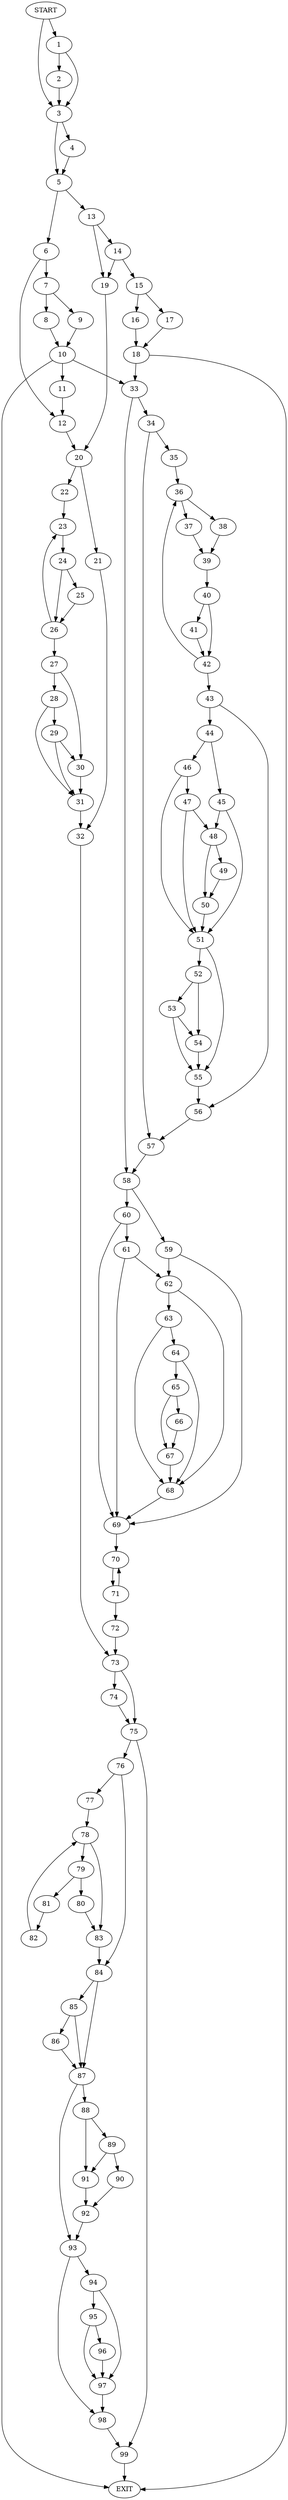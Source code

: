 digraph { 
0 [label="START"];
1;
2;
3;
4;
5;
6;
7;
8;
9;
10;
11;
12;
13;
14;
15;
16;
17;
18;
19;
20;
21;
22;
23;
24;
25;
26;
27;
28;
29;
30;
31;
32;
33;
34;
35;
36;
37;
38;
39;
40;
41;
42;
43;
44;
45;
46;
47;
48;
49;
50;
51;
52;
53;
54;
55;
56;
57;
58;
59;
60;
61;
62;
63;
64;
65;
66;
67;
68;
69;
70;
71;
72;
73;
74;
75;
76;
77;
78;
79;
80;
81;
82;
83;
84;
85;
86;
87;
88;
89;
90;
91;
92;
93;
94;
95;
96;
97;
98;
99;
100[label="EXIT"];
0 -> 1;
0 -> 3;
1 -> 2;
1 -> 3;
2 -> 3;
3 -> 4;
3 -> 5;
4 -> 5;
5 -> 6;
5 -> 13;
6 -> 7;
6 -> 12;
7 -> 8;
7 -> 9;
8 -> 10;
9 -> 10;
10 -> 100;
10 -> 11;
10:s2 -> 33;
11 -> 12;
12 -> 20;
13 -> 14;
13 -> 19;
14 -> 15;
14 -> 19;
15 -> 16;
15 -> 17;
16 -> 18;
17 -> 18;
18 -> 100;
18 -> 33;
19 -> 20;
20 -> 22;
20 -> 21;
21 -> 32;
22 -> 23;
23 -> 24;
24 -> 25;
24 -> 26;
25 -> 26;
26 -> 23;
26 -> 27;
27 -> 30;
27 -> 28;
28 -> 29;
28 -> 31;
29 -> 30;
29 -> 31;
30 -> 31;
31 -> 32;
32 -> 73;
33 -> 34;
33 -> 58;
34 -> 35;
34 -> 57;
35 -> 36;
36 -> 37;
36 -> 38;
37 -> 39;
38 -> 39;
39 -> 40;
40 -> 41;
40 -> 42;
41 -> 42;
42 -> 36;
42 -> 43;
43 -> 44;
43 -> 56;
44 -> 45;
44 -> 46;
45 -> 48;
45 -> 51;
46 -> 47;
46 -> 51;
47 -> 48;
47 -> 51;
48 -> 49;
48 -> 50;
49 -> 50;
50 -> 51;
51 -> 52;
51 -> 55;
52 -> 54;
52 -> 53;
53 -> 55;
53 -> 54;
54 -> 55;
55 -> 56;
56 -> 57;
57 -> 58;
58 -> 59;
58 -> 60;
59 -> 62;
59 -> 69;
60 -> 61;
60 -> 69;
61 -> 62;
61 -> 69;
62 -> 63;
62 -> 68;
63 -> 64;
63 -> 68;
64 -> 65;
64 -> 68;
65 -> 67;
65 -> 66;
66 -> 67;
67 -> 68;
68 -> 69;
69 -> 70;
70 -> 71;
71 -> 70;
71 -> 72;
72 -> 73;
73 -> 74;
73 -> 75;
74 -> 75;
75 -> 76;
75 -> 99;
76 -> 77;
76 -> 84;
77 -> 78;
78 -> 79;
78 -> 83;
79 -> 80;
79 -> 81;
80 -> 83;
81 -> 82;
82 -> 78;
83 -> 84;
84 -> 85;
84 -> 87;
85 -> 86;
85 -> 87;
86 -> 87;
87 -> 88;
87 -> 93;
88 -> 91;
88 -> 89;
89 -> 90;
89 -> 91;
90 -> 92;
91 -> 92;
92 -> 93;
93 -> 94;
93 -> 98;
94 -> 95;
94 -> 97;
95 -> 96;
95 -> 97;
96 -> 97;
97 -> 98;
98 -> 99;
99 -> 100;
}